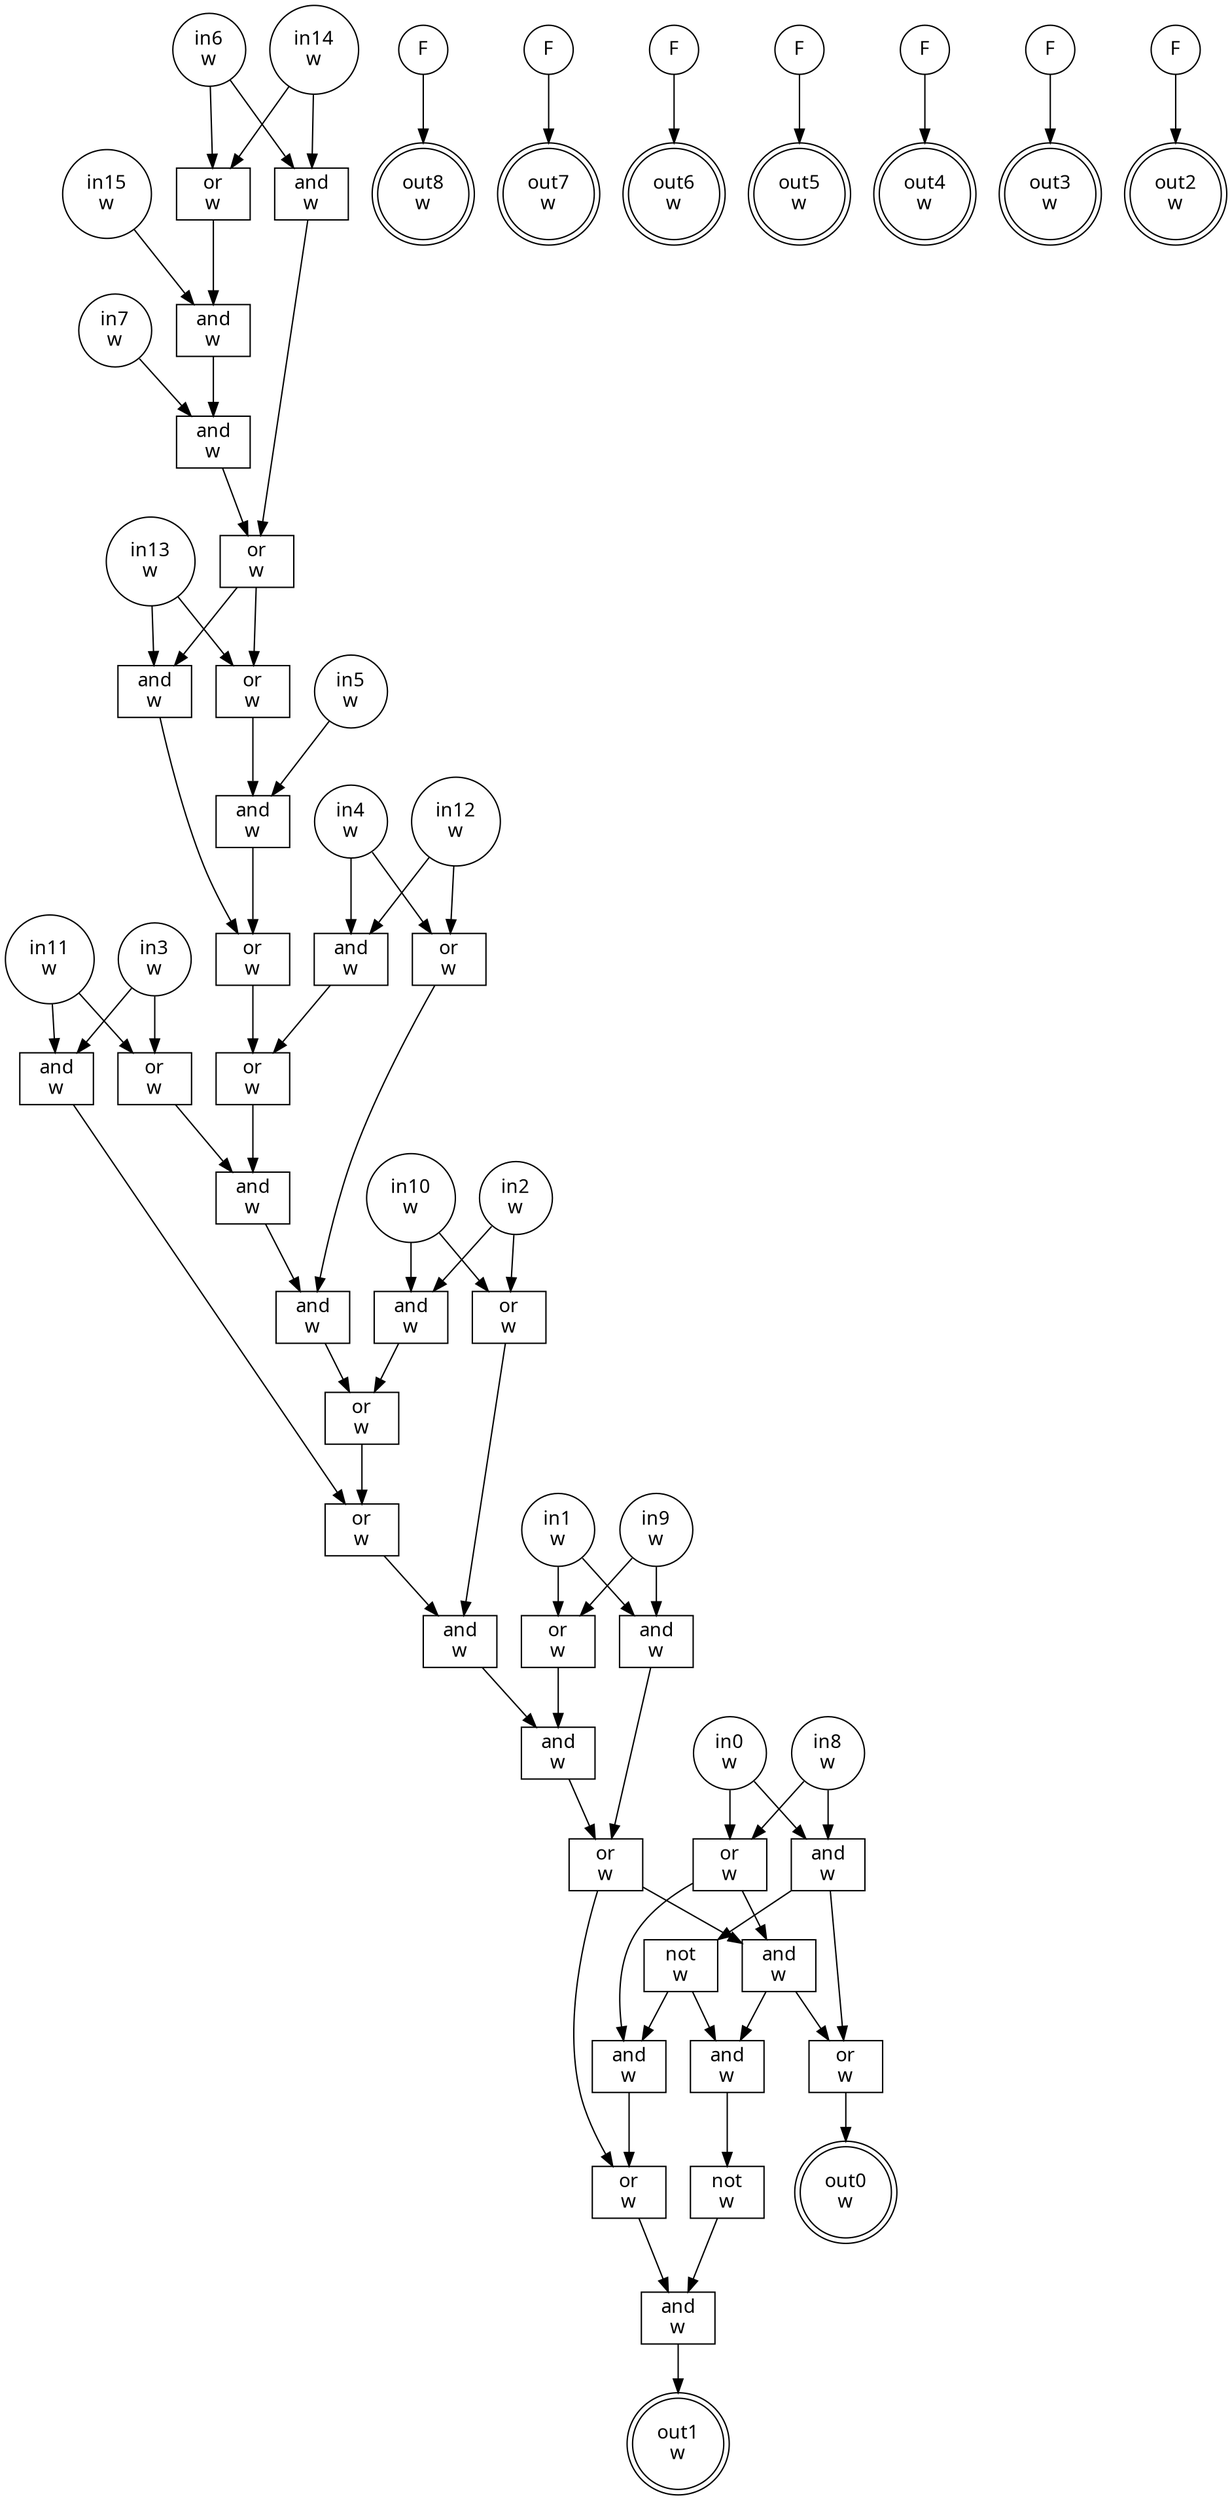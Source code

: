 digraph circuit{
	node [style = filled, fillcolor = white,shape=rect, fontname=geneva]
	g0 [label="in0\nw",shape=circle,fillcolor=white]
	g1 [label="in1\nw",shape=circle,fillcolor=white]
	g2 [label="in2\nw",shape=circle,fillcolor=white]
	g3 [label="in3\nw",shape=circle,fillcolor=white]
	g4 [label="in4\nw",shape=circle,fillcolor=white]
	g5 [label="in5\nw",shape=circle,fillcolor=white]
	g6 [label="in6\nw",shape=circle,fillcolor=white]
	g7 [label="in7\nw",shape=circle,fillcolor=white]
	g8 [label="in8\nw",shape=circle,fillcolor=white]
	g9 [label="in9\nw",shape=circle,fillcolor=white]
	g10 [label="in10\nw",shape=circle,fillcolor=white]
	g11 [label="in11\nw",shape=circle,fillcolor=white]
	g12 [label="in12\nw",shape=circle,fillcolor=white]
	g13 [label="in13\nw",shape=circle,fillcolor=white]
	g14 [label="in14\nw",shape=circle,fillcolor=white]
	g15 [label="in15\nw",shape=circle,fillcolor=white]
	g16 [label="F",shape=circle,fillcolor=white]
	g17 [label="F",shape=circle,fillcolor=white]
	g18 [label="F",shape=circle,fillcolor=white]
	g19 [label="F",shape=circle,fillcolor=white]
	g20 [label="F",shape=circle,fillcolor=white]
	g21 [label="F",shape=circle,fillcolor=white]
	g22 [label="F",shape=circle,fillcolor=white]
	g23 [label="or\nw",fillcolor=white]
	g24 [label="and\nw",fillcolor=white]
	g25 [label="and\nw",fillcolor=white]
	g26 [label="and\nw",fillcolor=white]
	g27 [label="or\nw",fillcolor=white]
	g28 [label="or\nw",fillcolor=white]
	g29 [label="and\nw",fillcolor=white]
	g30 [label="and\nw",fillcolor=white]
	g31 [label="or\nw",fillcolor=white]
	g32 [label="and\nw",fillcolor=white]
	g33 [label="or\nw",fillcolor=white]
	g34 [label="or\nw",fillcolor=white]
	g35 [label="and\nw",fillcolor=white]
	g36 [label="or\nw",fillcolor=white]
	g37 [label="and\nw",fillcolor=white]
	g38 [label="and\nw",fillcolor=white]
	g39 [label="and\nw",fillcolor=white]
	g40 [label="or\nw",fillcolor=white]
	g41 [label="or\nw",fillcolor=white]
	g42 [label="or\nw",fillcolor=white]
	g43 [label="and\nw",fillcolor=white]
	g44 [label="or\nw",fillcolor=white]
	g45 [label="and\nw",fillcolor=white]
	g46 [label="and\nw",fillcolor=white]
	g47 [label="or\nw",fillcolor=white]
	g48 [label="and\nw",fillcolor=white]
	g49 [label="not\nw",fillcolor=white]
	g50 [label="or\nw",fillcolor=white]
	g51 [label="and\nw",fillcolor=white]
	g52 [label="or\nw",fillcolor=white]
	g53 [label="and\nw",fillcolor=white]
	g54 [label="and\nw",fillcolor=white]
	g55 [label="not\nw",fillcolor=white]
	g56 [label="and\nw",fillcolor=white]
	g57 [label="or\nw",fillcolor=white]
	g58 [label="out0\nw",shape=doublecircle,fillcolor=white]
	g59 [label="out1\nw",shape=doublecircle,fillcolor=white]
	g60 [label="out2\nw",shape=doublecircle,fillcolor=white]
	g61 [label="out3\nw",shape=doublecircle,fillcolor=white]
	g62 [label="out4\nw",shape=doublecircle,fillcolor=white]
	g63 [label="out5\nw",shape=doublecircle,fillcolor=white]
	g64 [label="out6\nw",shape=doublecircle,fillcolor=white]
	g65 [label="out7\nw",shape=doublecircle,fillcolor=white]
	g66 [label="out8\nw",shape=doublecircle,fillcolor=white]
	edge [fontname=Geneva,fontcolor=forestgreen]
	g0->g48
	g0->g50
	g1->g44
	g1->g46
	g2->g39
	g2->g42
	g3->g35
	g3->g36
	g4->g32
	g4->g34
	g5->g30
	g6->g23
	g6->g26
	g7->g25
	g8->g48
	g8->g50
	g9->g44
	g9->g46
	g10->g39
	g10->g42
	g11->g35
	g11->g36
	g12->g32
	g12->g34
	g13->g28
	g13->g29
	g14->g23
	g14->g26
	g15->g24
	g16->g66
	g17->g65
	g18->g64
	g19->g63
	g20->g62
	g21->g61
	g22->g60
	g23->g24
	g24->g25
	g25->g27
	g26->g27
	g27->g28
	g27->g29
	g28->g30
	g29->g31
	g30->g31
	g31->g33
	g32->g33
	g33->g37
	g34->g38
	g35->g41
	g36->g37
	g37->g38
	g38->g40
	g39->g40
	g40->g41
	g41->g43
	g42->g43
	g43->g45
	g44->g45
	g45->g47
	g46->g47
	g47->g52
	g47->g53
	g48->g49
	g48->g57
	g49->g51
	g49->g54
	g50->g51
	g50->g53
	g51->g52
	g52->g56
	g53->g54
	g53->g57
	g54->g55
	g55->g56
	g56->g59
	g57->g58
}